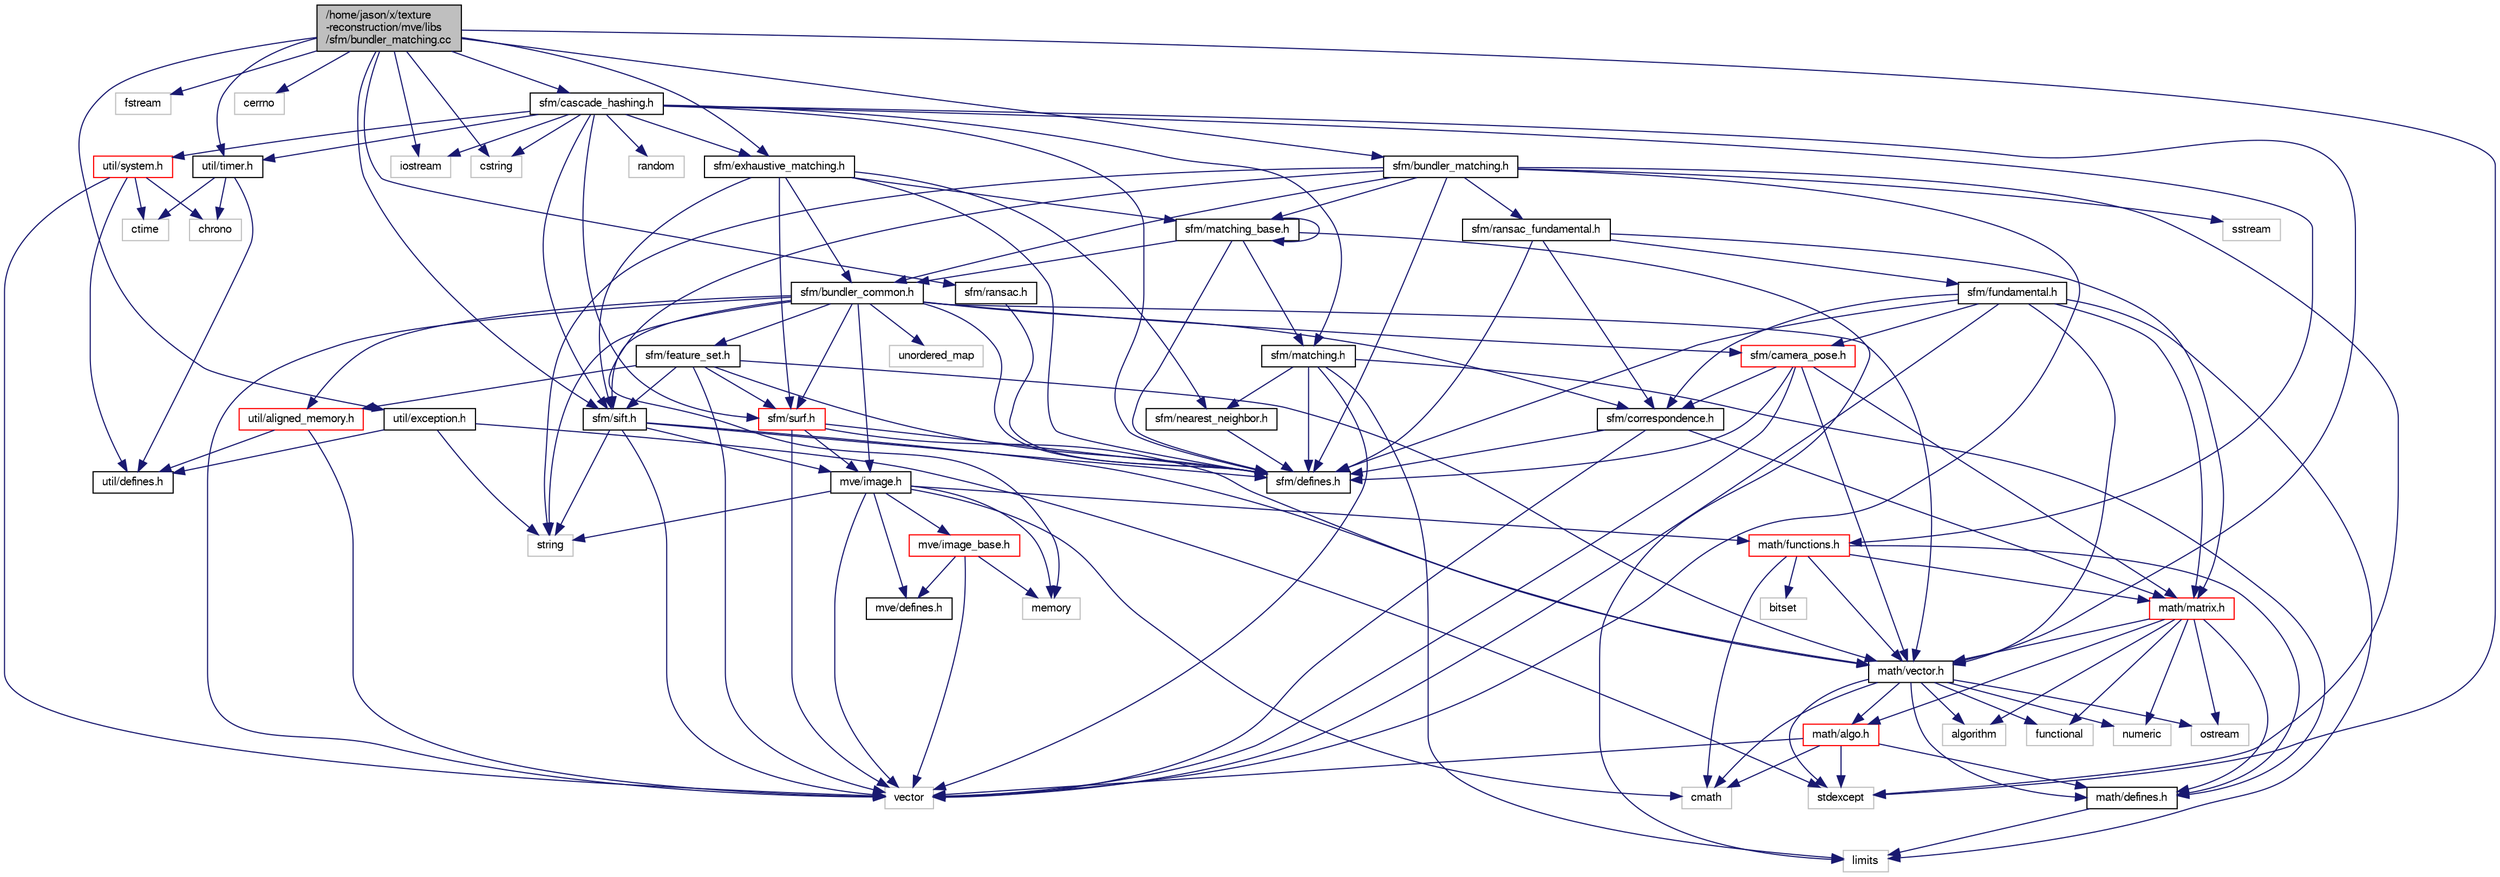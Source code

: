 digraph "/home/jason/x/texture-reconstruction/mve/libs/sfm/bundler_matching.cc"
{
  edge [fontname="FreeSans",fontsize="10",labelfontname="FreeSans",labelfontsize="10"];
  node [fontname="FreeSans",fontsize="10",shape=record];
  Node0 [label="/home/jason/x/texture\l-reconstruction/mve/libs\l/sfm/bundler_matching.cc",height=0.2,width=0.4,color="black", fillcolor="grey75", style="filled", fontcolor="black"];
  Node0 -> Node1 [color="midnightblue",fontsize="10",style="solid",fontname="FreeSans"];
  Node1 [label="iostream",height=0.2,width=0.4,color="grey75", fillcolor="white", style="filled"];
  Node0 -> Node2 [color="midnightblue",fontsize="10",style="solid",fontname="FreeSans"];
  Node2 [label="fstream",height=0.2,width=0.4,color="grey75", fillcolor="white", style="filled"];
  Node0 -> Node3 [color="midnightblue",fontsize="10",style="solid",fontname="FreeSans"];
  Node3 [label="cstring",height=0.2,width=0.4,color="grey75", fillcolor="white", style="filled"];
  Node0 -> Node4 [color="midnightblue",fontsize="10",style="solid",fontname="FreeSans"];
  Node4 [label="cerrno",height=0.2,width=0.4,color="grey75", fillcolor="white", style="filled"];
  Node0 -> Node5 [color="midnightblue",fontsize="10",style="solid",fontname="FreeSans"];
  Node5 [label="stdexcept",height=0.2,width=0.4,color="grey75", fillcolor="white", style="filled"];
  Node0 -> Node6 [color="midnightblue",fontsize="10",style="solid",fontname="FreeSans"];
  Node6 [label="util/exception.h",height=0.2,width=0.4,color="black", fillcolor="white", style="filled",URL="$exception_8h.html"];
  Node6 -> Node7 [color="midnightblue",fontsize="10",style="solid",fontname="FreeSans"];
  Node7 [label="string",height=0.2,width=0.4,color="grey75", fillcolor="white", style="filled"];
  Node6 -> Node5 [color="midnightblue",fontsize="10",style="solid",fontname="FreeSans"];
  Node6 -> Node8 [color="midnightblue",fontsize="10",style="solid",fontname="FreeSans"];
  Node8 [label="util/defines.h",height=0.2,width=0.4,color="black", fillcolor="white", style="filled",URL="$util_2defines_8h.html"];
  Node0 -> Node9 [color="midnightblue",fontsize="10",style="solid",fontname="FreeSans"];
  Node9 [label="util/timer.h",height=0.2,width=0.4,color="black", fillcolor="white", style="filled",URL="$timer_8h.html"];
  Node9 -> Node10 [color="midnightblue",fontsize="10",style="solid",fontname="FreeSans"];
  Node10 [label="chrono",height=0.2,width=0.4,color="grey75", fillcolor="white", style="filled"];
  Node9 -> Node11 [color="midnightblue",fontsize="10",style="solid",fontname="FreeSans"];
  Node11 [label="ctime",height=0.2,width=0.4,color="grey75", fillcolor="white", style="filled"];
  Node9 -> Node8 [color="midnightblue",fontsize="10",style="solid",fontname="FreeSans"];
  Node0 -> Node12 [color="midnightblue",fontsize="10",style="solid",fontname="FreeSans"];
  Node12 [label="sfm/sift.h",height=0.2,width=0.4,color="black", fillcolor="white", style="filled",URL="$sift_8h.html"];
  Node12 -> Node7 [color="midnightblue",fontsize="10",style="solid",fontname="FreeSans"];
  Node12 -> Node13 [color="midnightblue",fontsize="10",style="solid",fontname="FreeSans"];
  Node13 [label="vector",height=0.2,width=0.4,color="grey75", fillcolor="white", style="filled"];
  Node12 -> Node14 [color="midnightblue",fontsize="10",style="solid",fontname="FreeSans"];
  Node14 [label="math/vector.h",height=0.2,width=0.4,color="black", fillcolor="white", style="filled",URL="$vector_8h.html"];
  Node14 -> Node15 [color="midnightblue",fontsize="10",style="solid",fontname="FreeSans"];
  Node15 [label="algorithm",height=0.2,width=0.4,color="grey75", fillcolor="white", style="filled"];
  Node14 -> Node16 [color="midnightblue",fontsize="10",style="solid",fontname="FreeSans"];
  Node16 [label="functional",height=0.2,width=0.4,color="grey75", fillcolor="white", style="filled"];
  Node14 -> Node5 [color="midnightblue",fontsize="10",style="solid",fontname="FreeSans"];
  Node14 -> Node17 [color="midnightblue",fontsize="10",style="solid",fontname="FreeSans"];
  Node17 [label="numeric",height=0.2,width=0.4,color="grey75", fillcolor="white", style="filled"];
  Node14 -> Node18 [color="midnightblue",fontsize="10",style="solid",fontname="FreeSans"];
  Node18 [label="cmath",height=0.2,width=0.4,color="grey75", fillcolor="white", style="filled"];
  Node14 -> Node19 [color="midnightblue",fontsize="10",style="solid",fontname="FreeSans"];
  Node19 [label="ostream",height=0.2,width=0.4,color="grey75", fillcolor="white", style="filled"];
  Node14 -> Node20 [color="midnightblue",fontsize="10",style="solid",fontname="FreeSans"];
  Node20 [label="math/defines.h",height=0.2,width=0.4,color="black", fillcolor="white", style="filled",URL="$math_2defines_8h.html"];
  Node20 -> Node21 [color="midnightblue",fontsize="10",style="solid",fontname="FreeSans"];
  Node21 [label="limits",height=0.2,width=0.4,color="grey75", fillcolor="white", style="filled"];
  Node14 -> Node22 [color="midnightblue",fontsize="10",style="solid",fontname="FreeSans"];
  Node22 [label="math/algo.h",height=0.2,width=0.4,color="red", fillcolor="white", style="filled",URL="$algo_8h.html"];
  Node22 -> Node18 [color="midnightblue",fontsize="10",style="solid",fontname="FreeSans"];
  Node22 -> Node13 [color="midnightblue",fontsize="10",style="solid",fontname="FreeSans"];
  Node22 -> Node5 [color="midnightblue",fontsize="10",style="solid",fontname="FreeSans"];
  Node22 -> Node20 [color="midnightblue",fontsize="10",style="solid",fontname="FreeSans"];
  Node12 -> Node24 [color="midnightblue",fontsize="10",style="solid",fontname="FreeSans"];
  Node24 [label="mve/image.h",height=0.2,width=0.4,color="black", fillcolor="white", style="filled",URL="$image_8h.html"];
  Node24 -> Node7 [color="midnightblue",fontsize="10",style="solid",fontname="FreeSans"];
  Node24 -> Node13 [color="midnightblue",fontsize="10",style="solid",fontname="FreeSans"];
  Node24 -> Node25 [color="midnightblue",fontsize="10",style="solid",fontname="FreeSans"];
  Node25 [label="memory",height=0.2,width=0.4,color="grey75", fillcolor="white", style="filled"];
  Node24 -> Node26 [color="midnightblue",fontsize="10",style="solid",fontname="FreeSans"];
  Node26 [label="math/functions.h",height=0.2,width=0.4,color="red", fillcolor="white", style="filled",URL="$functions_8h.html"];
  Node26 -> Node27 [color="midnightblue",fontsize="10",style="solid",fontname="FreeSans"];
  Node27 [label="bitset",height=0.2,width=0.4,color="grey75", fillcolor="white", style="filled"];
  Node26 -> Node18 [color="midnightblue",fontsize="10",style="solid",fontname="FreeSans"];
  Node26 -> Node20 [color="midnightblue",fontsize="10",style="solid",fontname="FreeSans"];
  Node26 -> Node14 [color="midnightblue",fontsize="10",style="solid",fontname="FreeSans"];
  Node26 -> Node29 [color="midnightblue",fontsize="10",style="solid",fontname="FreeSans"];
  Node29 [label="math/matrix.h",height=0.2,width=0.4,color="red", fillcolor="white", style="filled",URL="$matrix_8h.html"];
  Node29 -> Node15 [color="midnightblue",fontsize="10",style="solid",fontname="FreeSans"];
  Node29 -> Node16 [color="midnightblue",fontsize="10",style="solid",fontname="FreeSans"];
  Node29 -> Node17 [color="midnightblue",fontsize="10",style="solid",fontname="FreeSans"];
  Node29 -> Node19 [color="midnightblue",fontsize="10",style="solid",fontname="FreeSans"];
  Node29 -> Node20 [color="midnightblue",fontsize="10",style="solid",fontname="FreeSans"];
  Node29 -> Node22 [color="midnightblue",fontsize="10",style="solid",fontname="FreeSans"];
  Node29 -> Node14 [color="midnightblue",fontsize="10",style="solid",fontname="FreeSans"];
  Node24 -> Node31 [color="midnightblue",fontsize="10",style="solid",fontname="FreeSans"];
  Node31 [label="mve/defines.h",height=0.2,width=0.4,color="black", fillcolor="white", style="filled",URL="$mve_2defines_8h.html"];
  Node24 -> Node32 [color="midnightblue",fontsize="10",style="solid",fontname="FreeSans"];
  Node32 [label="mve/image_base.h",height=0.2,width=0.4,color="red", fillcolor="white", style="filled",URL="$image__base_8h.html"];
  Node32 -> Node25 [color="midnightblue",fontsize="10",style="solid",fontname="FreeSans"];
  Node32 -> Node13 [color="midnightblue",fontsize="10",style="solid",fontname="FreeSans"];
  Node32 -> Node31 [color="midnightblue",fontsize="10",style="solid",fontname="FreeSans"];
  Node24 -> Node18 [color="midnightblue",fontsize="10",style="solid",fontname="FreeSans"];
  Node12 -> Node37 [color="midnightblue",fontsize="10",style="solid",fontname="FreeSans"];
  Node37 [label="sfm/defines.h",height=0.2,width=0.4,color="black", fillcolor="white", style="filled",URL="$sfm_2defines_8h.html"];
  Node0 -> Node38 [color="midnightblue",fontsize="10",style="solid",fontname="FreeSans"];
  Node38 [label="sfm/ransac.h",height=0.2,width=0.4,color="black", fillcolor="white", style="filled",URL="$ransac_8h.html"];
  Node38 -> Node37 [color="midnightblue",fontsize="10",style="solid",fontname="FreeSans"];
  Node0 -> Node39 [color="midnightblue",fontsize="10",style="solid",fontname="FreeSans"];
  Node39 [label="sfm/bundler_matching.h",height=0.2,width=0.4,color="black", fillcolor="white", style="filled",URL="$bundler__matching_8h.html"];
  Node39 -> Node25 [color="midnightblue",fontsize="10",style="solid",fontname="FreeSans"];
  Node39 -> Node5 [color="midnightblue",fontsize="10",style="solid",fontname="FreeSans"];
  Node39 -> Node13 [color="midnightblue",fontsize="10",style="solid",fontname="FreeSans"];
  Node39 -> Node7 [color="midnightblue",fontsize="10",style="solid",fontname="FreeSans"];
  Node39 -> Node35 [color="midnightblue",fontsize="10",style="solid",fontname="FreeSans"];
  Node35 [label="sstream",height=0.2,width=0.4,color="grey75", fillcolor="white", style="filled"];
  Node39 -> Node40 [color="midnightblue",fontsize="10",style="solid",fontname="FreeSans"];
  Node40 [label="sfm/ransac_fundamental.h",height=0.2,width=0.4,color="black", fillcolor="white", style="filled",URL="$ransac__fundamental_8h.html"];
  Node40 -> Node29 [color="midnightblue",fontsize="10",style="solid",fontname="FreeSans"];
  Node40 -> Node37 [color="midnightblue",fontsize="10",style="solid",fontname="FreeSans"];
  Node40 -> Node41 [color="midnightblue",fontsize="10",style="solid",fontname="FreeSans"];
  Node41 [label="sfm/correspondence.h",height=0.2,width=0.4,color="black", fillcolor="white", style="filled",URL="$correspondence_8h.html"];
  Node41 -> Node13 [color="midnightblue",fontsize="10",style="solid",fontname="FreeSans"];
  Node41 -> Node29 [color="midnightblue",fontsize="10",style="solid",fontname="FreeSans"];
  Node41 -> Node37 [color="midnightblue",fontsize="10",style="solid",fontname="FreeSans"];
  Node40 -> Node42 [color="midnightblue",fontsize="10",style="solid",fontname="FreeSans"];
  Node42 [label="sfm/fundamental.h",height=0.2,width=0.4,color="black", fillcolor="white", style="filled",URL="$fundamental_8h.html"];
  Node42 -> Node21 [color="midnightblue",fontsize="10",style="solid",fontname="FreeSans"];
  Node42 -> Node13 [color="midnightblue",fontsize="10",style="solid",fontname="FreeSans"];
  Node42 -> Node14 [color="midnightblue",fontsize="10",style="solid",fontname="FreeSans"];
  Node42 -> Node29 [color="midnightblue",fontsize="10",style="solid",fontname="FreeSans"];
  Node42 -> Node37 [color="midnightblue",fontsize="10",style="solid",fontname="FreeSans"];
  Node42 -> Node43 [color="midnightblue",fontsize="10",style="solid",fontname="FreeSans"];
  Node43 [label="sfm/camera_pose.h",height=0.2,width=0.4,color="red", fillcolor="white", style="filled",URL="$camera__pose_8h.html"];
  Node43 -> Node13 [color="midnightblue",fontsize="10",style="solid",fontname="FreeSans"];
  Node43 -> Node14 [color="midnightblue",fontsize="10",style="solid",fontname="FreeSans"];
  Node43 -> Node29 [color="midnightblue",fontsize="10",style="solid",fontname="FreeSans"];
  Node43 -> Node37 [color="midnightblue",fontsize="10",style="solid",fontname="FreeSans"];
  Node43 -> Node41 [color="midnightblue",fontsize="10",style="solid",fontname="FreeSans"];
  Node42 -> Node41 [color="midnightblue",fontsize="10",style="solid",fontname="FreeSans"];
  Node39 -> Node45 [color="midnightblue",fontsize="10",style="solid",fontname="FreeSans"];
  Node45 [label="sfm/bundler_common.h",height=0.2,width=0.4,color="black", fillcolor="white", style="filled",URL="$bundler__common_8h.html"];
  Node45 -> Node7 [color="midnightblue",fontsize="10",style="solid",fontname="FreeSans"];
  Node45 -> Node46 [color="midnightblue",fontsize="10",style="solid",fontname="FreeSans"];
  Node46 [label="unordered_map",height=0.2,width=0.4,color="grey75", fillcolor="white", style="filled"];
  Node45 -> Node13 [color="midnightblue",fontsize="10",style="solid",fontname="FreeSans"];
  Node45 -> Node14 [color="midnightblue",fontsize="10",style="solid",fontname="FreeSans"];
  Node45 -> Node47 [color="midnightblue",fontsize="10",style="solid",fontname="FreeSans"];
  Node47 [label="util/aligned_memory.h",height=0.2,width=0.4,color="red", fillcolor="white", style="filled",URL="$aligned__memory_8h.html"];
  Node47 -> Node13 [color="midnightblue",fontsize="10",style="solid",fontname="FreeSans"];
  Node47 -> Node8 [color="midnightblue",fontsize="10",style="solid",fontname="FreeSans"];
  Node45 -> Node24 [color="midnightblue",fontsize="10",style="solid",fontname="FreeSans"];
  Node45 -> Node43 [color="midnightblue",fontsize="10",style="solid",fontname="FreeSans"];
  Node45 -> Node41 [color="midnightblue",fontsize="10",style="solid",fontname="FreeSans"];
  Node45 -> Node50 [color="midnightblue",fontsize="10",style="solid",fontname="FreeSans"];
  Node50 [label="sfm/feature_set.h",height=0.2,width=0.4,color="black", fillcolor="white", style="filled",URL="$feature__set_8h.html"];
  Node50 -> Node13 [color="midnightblue",fontsize="10",style="solid",fontname="FreeSans"];
  Node50 -> Node14 [color="midnightblue",fontsize="10",style="solid",fontname="FreeSans"];
  Node50 -> Node47 [color="midnightblue",fontsize="10",style="solid",fontname="FreeSans"];
  Node50 -> Node12 [color="midnightblue",fontsize="10",style="solid",fontname="FreeSans"];
  Node50 -> Node51 [color="midnightblue",fontsize="10",style="solid",fontname="FreeSans"];
  Node51 [label="sfm/surf.h",height=0.2,width=0.4,color="red", fillcolor="white", style="filled",URL="$surf_8h.html"];
  Node51 -> Node13 [color="midnightblue",fontsize="10",style="solid",fontname="FreeSans"];
  Node51 -> Node14 [color="midnightblue",fontsize="10",style="solid",fontname="FreeSans"];
  Node51 -> Node24 [color="midnightblue",fontsize="10",style="solid",fontname="FreeSans"];
  Node51 -> Node37 [color="midnightblue",fontsize="10",style="solid",fontname="FreeSans"];
  Node50 -> Node37 [color="midnightblue",fontsize="10",style="solid",fontname="FreeSans"];
  Node45 -> Node12 [color="midnightblue",fontsize="10",style="solid",fontname="FreeSans"];
  Node45 -> Node51 [color="midnightblue",fontsize="10",style="solid",fontname="FreeSans"];
  Node45 -> Node37 [color="midnightblue",fontsize="10",style="solid",fontname="FreeSans"];
  Node39 -> Node37 [color="midnightblue",fontsize="10",style="solid",fontname="FreeSans"];
  Node39 -> Node53 [color="midnightblue",fontsize="10",style="solid",fontname="FreeSans"];
  Node53 [label="sfm/matching_base.h",height=0.2,width=0.4,color="black", fillcolor="white", style="filled",URL="$matching__base_8h.html"];
  Node53 -> Node21 [color="midnightblue",fontsize="10",style="solid",fontname="FreeSans"];
  Node53 -> Node45 [color="midnightblue",fontsize="10",style="solid",fontname="FreeSans"];
  Node53 -> Node37 [color="midnightblue",fontsize="10",style="solid",fontname="FreeSans"];
  Node53 -> Node54 [color="midnightblue",fontsize="10",style="solid",fontname="FreeSans"];
  Node54 [label="sfm/matching.h",height=0.2,width=0.4,color="black", fillcolor="white", style="filled",URL="$matching_8h.html"];
  Node54 -> Node13 [color="midnightblue",fontsize="10",style="solid",fontname="FreeSans"];
  Node54 -> Node21 [color="midnightblue",fontsize="10",style="solid",fontname="FreeSans"];
  Node54 -> Node20 [color="midnightblue",fontsize="10",style="solid",fontname="FreeSans"];
  Node54 -> Node37 [color="midnightblue",fontsize="10",style="solid",fontname="FreeSans"];
  Node54 -> Node55 [color="midnightblue",fontsize="10",style="solid",fontname="FreeSans"];
  Node55 [label="sfm/nearest_neighbor.h",height=0.2,width=0.4,color="black", fillcolor="white", style="filled",URL="$nearest__neighbor_8h.html"];
  Node55 -> Node37 [color="midnightblue",fontsize="10",style="solid",fontname="FreeSans"];
  Node53 -> Node53 [color="midnightblue",fontsize="10",style="solid",fontname="FreeSans"];
  Node0 -> Node56 [color="midnightblue",fontsize="10",style="solid",fontname="FreeSans"];
  Node56 [label="sfm/cascade_hashing.h",height=0.2,width=0.4,color="black", fillcolor="white", style="filled",URL="$cascade__hashing_8h.html"];
  Node56 -> Node3 [color="midnightblue",fontsize="10",style="solid",fontname="FreeSans"];
  Node56 -> Node1 [color="midnightblue",fontsize="10",style="solid",fontname="FreeSans"];
  Node56 -> Node57 [color="midnightblue",fontsize="10",style="solid",fontname="FreeSans"];
  Node57 [label="random",height=0.2,width=0.4,color="grey75", fillcolor="white", style="filled"];
  Node56 -> Node26 [color="midnightblue",fontsize="10",style="solid",fontname="FreeSans"];
  Node56 -> Node14 [color="midnightblue",fontsize="10",style="solid",fontname="FreeSans"];
  Node56 -> Node37 [color="midnightblue",fontsize="10",style="solid",fontname="FreeSans"];
  Node56 -> Node58 [color="midnightblue",fontsize="10",style="solid",fontname="FreeSans"];
  Node58 [label="sfm/exhaustive_matching.h",height=0.2,width=0.4,color="black", fillcolor="white", style="filled",URL="$exhaustive__matching_8h.html"];
  Node58 -> Node45 [color="midnightblue",fontsize="10",style="solid",fontname="FreeSans"];
  Node58 -> Node37 [color="midnightblue",fontsize="10",style="solid",fontname="FreeSans"];
  Node58 -> Node53 [color="midnightblue",fontsize="10",style="solid",fontname="FreeSans"];
  Node58 -> Node55 [color="midnightblue",fontsize="10",style="solid",fontname="FreeSans"];
  Node58 -> Node12 [color="midnightblue",fontsize="10",style="solid",fontname="FreeSans"];
  Node58 -> Node51 [color="midnightblue",fontsize="10",style="solid",fontname="FreeSans"];
  Node56 -> Node54 [color="midnightblue",fontsize="10",style="solid",fontname="FreeSans"];
  Node56 -> Node12 [color="midnightblue",fontsize="10",style="solid",fontname="FreeSans"];
  Node56 -> Node51 [color="midnightblue",fontsize="10",style="solid",fontname="FreeSans"];
  Node56 -> Node59 [color="midnightblue",fontsize="10",style="solid",fontname="FreeSans"];
  Node59 [label="util/system.h",height=0.2,width=0.4,color="red", fillcolor="white", style="filled",URL="$system_8h.html"];
  Node59 -> Node11 [color="midnightblue",fontsize="10",style="solid",fontname="FreeSans"];
  Node59 -> Node10 [color="midnightblue",fontsize="10",style="solid",fontname="FreeSans"];
  Node59 -> Node13 [color="midnightblue",fontsize="10",style="solid",fontname="FreeSans"];
  Node59 -> Node8 [color="midnightblue",fontsize="10",style="solid",fontname="FreeSans"];
  Node56 -> Node9 [color="midnightblue",fontsize="10",style="solid",fontname="FreeSans"];
  Node0 -> Node58 [color="midnightblue",fontsize="10",style="solid",fontname="FreeSans"];
}
